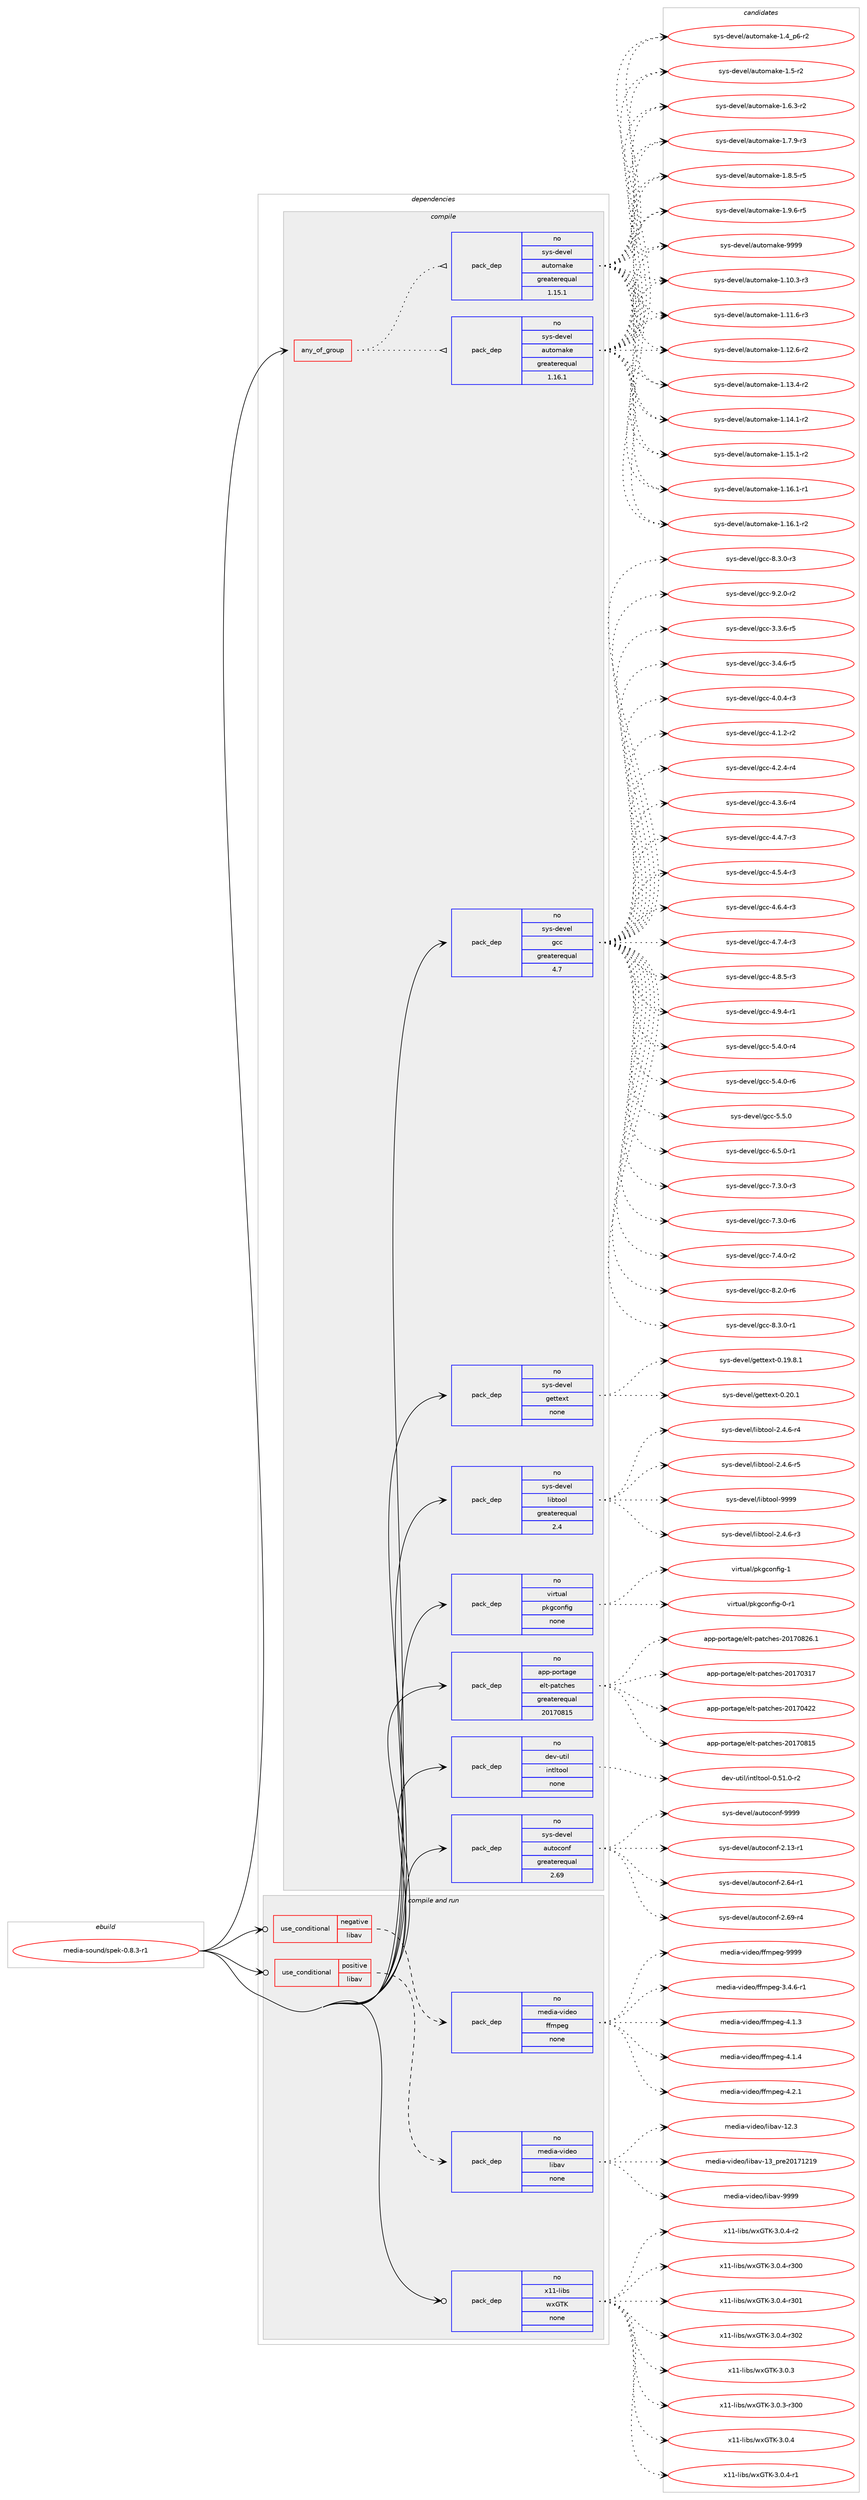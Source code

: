 digraph prolog {

# *************
# Graph options
# *************

newrank=true;
concentrate=true;
compound=true;
graph [rankdir=LR,fontname=Helvetica,fontsize=10,ranksep=1.5];#, ranksep=2.5, nodesep=0.2];
edge  [arrowhead=vee];
node  [fontname=Helvetica,fontsize=10];

# **********
# The ebuild
# **********

subgraph cluster_leftcol {
color=gray;
rank=same;
label=<<i>ebuild</i>>;
id [label="media-sound/spek-0.8.3-r1", color=red, width=4, href="../media-sound/spek-0.8.3-r1.svg"];
}

# ****************
# The dependencies
# ****************

subgraph cluster_midcol {
color=gray;
label=<<i>dependencies</i>>;
subgraph cluster_compile {
fillcolor="#eeeeee";
style=filled;
label=<<i>compile</i>>;
subgraph any13594 {
dependency803760 [label=<<TABLE BORDER="0" CELLBORDER="1" CELLSPACING="0" CELLPADDING="4"><TR><TD CELLPADDING="10">any_of_group</TD></TR></TABLE>>, shape=none, color=red];subgraph pack594528 {
dependency803761 [label=<<TABLE BORDER="0" CELLBORDER="1" CELLSPACING="0" CELLPADDING="4" WIDTH="220"><TR><TD ROWSPAN="6" CELLPADDING="30">pack_dep</TD></TR><TR><TD WIDTH="110">no</TD></TR><TR><TD>sys-devel</TD></TR><TR><TD>automake</TD></TR><TR><TD>greaterequal</TD></TR><TR><TD>1.16.1</TD></TR></TABLE>>, shape=none, color=blue];
}
dependency803760:e -> dependency803761:w [weight=20,style="dotted",arrowhead="oinv"];
subgraph pack594529 {
dependency803762 [label=<<TABLE BORDER="0" CELLBORDER="1" CELLSPACING="0" CELLPADDING="4" WIDTH="220"><TR><TD ROWSPAN="6" CELLPADDING="30">pack_dep</TD></TR><TR><TD WIDTH="110">no</TD></TR><TR><TD>sys-devel</TD></TR><TR><TD>automake</TD></TR><TR><TD>greaterequal</TD></TR><TR><TD>1.15.1</TD></TR></TABLE>>, shape=none, color=blue];
}
dependency803760:e -> dependency803762:w [weight=20,style="dotted",arrowhead="oinv"];
}
id:e -> dependency803760:w [weight=20,style="solid",arrowhead="vee"];
subgraph pack594530 {
dependency803763 [label=<<TABLE BORDER="0" CELLBORDER="1" CELLSPACING="0" CELLPADDING="4" WIDTH="220"><TR><TD ROWSPAN="6" CELLPADDING="30">pack_dep</TD></TR><TR><TD WIDTH="110">no</TD></TR><TR><TD>app-portage</TD></TR><TR><TD>elt-patches</TD></TR><TR><TD>greaterequal</TD></TR><TR><TD>20170815</TD></TR></TABLE>>, shape=none, color=blue];
}
id:e -> dependency803763:w [weight=20,style="solid",arrowhead="vee"];
subgraph pack594531 {
dependency803764 [label=<<TABLE BORDER="0" CELLBORDER="1" CELLSPACING="0" CELLPADDING="4" WIDTH="220"><TR><TD ROWSPAN="6" CELLPADDING="30">pack_dep</TD></TR><TR><TD WIDTH="110">no</TD></TR><TR><TD>dev-util</TD></TR><TR><TD>intltool</TD></TR><TR><TD>none</TD></TR><TR><TD></TD></TR></TABLE>>, shape=none, color=blue];
}
id:e -> dependency803764:w [weight=20,style="solid",arrowhead="vee"];
subgraph pack594532 {
dependency803765 [label=<<TABLE BORDER="0" CELLBORDER="1" CELLSPACING="0" CELLPADDING="4" WIDTH="220"><TR><TD ROWSPAN="6" CELLPADDING="30">pack_dep</TD></TR><TR><TD WIDTH="110">no</TD></TR><TR><TD>sys-devel</TD></TR><TR><TD>autoconf</TD></TR><TR><TD>greaterequal</TD></TR><TR><TD>2.69</TD></TR></TABLE>>, shape=none, color=blue];
}
id:e -> dependency803765:w [weight=20,style="solid",arrowhead="vee"];
subgraph pack594533 {
dependency803766 [label=<<TABLE BORDER="0" CELLBORDER="1" CELLSPACING="0" CELLPADDING="4" WIDTH="220"><TR><TD ROWSPAN="6" CELLPADDING="30">pack_dep</TD></TR><TR><TD WIDTH="110">no</TD></TR><TR><TD>sys-devel</TD></TR><TR><TD>gcc</TD></TR><TR><TD>greaterequal</TD></TR><TR><TD>4.7</TD></TR></TABLE>>, shape=none, color=blue];
}
id:e -> dependency803766:w [weight=20,style="solid",arrowhead="vee"];
subgraph pack594534 {
dependency803767 [label=<<TABLE BORDER="0" CELLBORDER="1" CELLSPACING="0" CELLPADDING="4" WIDTH="220"><TR><TD ROWSPAN="6" CELLPADDING="30">pack_dep</TD></TR><TR><TD WIDTH="110">no</TD></TR><TR><TD>sys-devel</TD></TR><TR><TD>gettext</TD></TR><TR><TD>none</TD></TR><TR><TD></TD></TR></TABLE>>, shape=none, color=blue];
}
id:e -> dependency803767:w [weight=20,style="solid",arrowhead="vee"];
subgraph pack594535 {
dependency803768 [label=<<TABLE BORDER="0" CELLBORDER="1" CELLSPACING="0" CELLPADDING="4" WIDTH="220"><TR><TD ROWSPAN="6" CELLPADDING="30">pack_dep</TD></TR><TR><TD WIDTH="110">no</TD></TR><TR><TD>sys-devel</TD></TR><TR><TD>libtool</TD></TR><TR><TD>greaterequal</TD></TR><TR><TD>2.4</TD></TR></TABLE>>, shape=none, color=blue];
}
id:e -> dependency803768:w [weight=20,style="solid",arrowhead="vee"];
subgraph pack594536 {
dependency803769 [label=<<TABLE BORDER="0" CELLBORDER="1" CELLSPACING="0" CELLPADDING="4" WIDTH="220"><TR><TD ROWSPAN="6" CELLPADDING="30">pack_dep</TD></TR><TR><TD WIDTH="110">no</TD></TR><TR><TD>virtual</TD></TR><TR><TD>pkgconfig</TD></TR><TR><TD>none</TD></TR><TR><TD></TD></TR></TABLE>>, shape=none, color=blue];
}
id:e -> dependency803769:w [weight=20,style="solid",arrowhead="vee"];
}
subgraph cluster_compileandrun {
fillcolor="#eeeeee";
style=filled;
label=<<i>compile and run</i>>;
subgraph cond195190 {
dependency803770 [label=<<TABLE BORDER="0" CELLBORDER="1" CELLSPACING="0" CELLPADDING="4"><TR><TD ROWSPAN="3" CELLPADDING="10">use_conditional</TD></TR><TR><TD>negative</TD></TR><TR><TD>libav</TD></TR></TABLE>>, shape=none, color=red];
subgraph pack594537 {
dependency803771 [label=<<TABLE BORDER="0" CELLBORDER="1" CELLSPACING="0" CELLPADDING="4" WIDTH="220"><TR><TD ROWSPAN="6" CELLPADDING="30">pack_dep</TD></TR><TR><TD WIDTH="110">no</TD></TR><TR><TD>media-video</TD></TR><TR><TD>ffmpeg</TD></TR><TR><TD>none</TD></TR><TR><TD></TD></TR></TABLE>>, shape=none, color=blue];
}
dependency803770:e -> dependency803771:w [weight=20,style="dashed",arrowhead="vee"];
}
id:e -> dependency803770:w [weight=20,style="solid",arrowhead="odotvee"];
subgraph cond195191 {
dependency803772 [label=<<TABLE BORDER="0" CELLBORDER="1" CELLSPACING="0" CELLPADDING="4"><TR><TD ROWSPAN="3" CELLPADDING="10">use_conditional</TD></TR><TR><TD>positive</TD></TR><TR><TD>libav</TD></TR></TABLE>>, shape=none, color=red];
subgraph pack594538 {
dependency803773 [label=<<TABLE BORDER="0" CELLBORDER="1" CELLSPACING="0" CELLPADDING="4" WIDTH="220"><TR><TD ROWSPAN="6" CELLPADDING="30">pack_dep</TD></TR><TR><TD WIDTH="110">no</TD></TR><TR><TD>media-video</TD></TR><TR><TD>libav</TD></TR><TR><TD>none</TD></TR><TR><TD></TD></TR></TABLE>>, shape=none, color=blue];
}
dependency803772:e -> dependency803773:w [weight=20,style="dashed",arrowhead="vee"];
}
id:e -> dependency803772:w [weight=20,style="solid",arrowhead="odotvee"];
subgraph pack594539 {
dependency803774 [label=<<TABLE BORDER="0" CELLBORDER="1" CELLSPACING="0" CELLPADDING="4" WIDTH="220"><TR><TD ROWSPAN="6" CELLPADDING="30">pack_dep</TD></TR><TR><TD WIDTH="110">no</TD></TR><TR><TD>x11-libs</TD></TR><TR><TD>wxGTK</TD></TR><TR><TD>none</TD></TR><TR><TD></TD></TR></TABLE>>, shape=none, color=blue];
}
id:e -> dependency803774:w [weight=20,style="solid",arrowhead="odotvee"];
}
subgraph cluster_run {
fillcolor="#eeeeee";
style=filled;
label=<<i>run</i>>;
}
}

# **************
# The candidates
# **************

subgraph cluster_choices {
rank=same;
color=gray;
label=<<i>candidates</i>>;

subgraph choice594528 {
color=black;
nodesep=1;
choice11512111545100101118101108479711711611110997107101454946494846514511451 [label="sys-devel/automake-1.10.3-r3", color=red, width=4,href="../sys-devel/automake-1.10.3-r3.svg"];
choice11512111545100101118101108479711711611110997107101454946494946544511451 [label="sys-devel/automake-1.11.6-r3", color=red, width=4,href="../sys-devel/automake-1.11.6-r3.svg"];
choice11512111545100101118101108479711711611110997107101454946495046544511450 [label="sys-devel/automake-1.12.6-r2", color=red, width=4,href="../sys-devel/automake-1.12.6-r2.svg"];
choice11512111545100101118101108479711711611110997107101454946495146524511450 [label="sys-devel/automake-1.13.4-r2", color=red, width=4,href="../sys-devel/automake-1.13.4-r2.svg"];
choice11512111545100101118101108479711711611110997107101454946495246494511450 [label="sys-devel/automake-1.14.1-r2", color=red, width=4,href="../sys-devel/automake-1.14.1-r2.svg"];
choice11512111545100101118101108479711711611110997107101454946495346494511450 [label="sys-devel/automake-1.15.1-r2", color=red, width=4,href="../sys-devel/automake-1.15.1-r2.svg"];
choice11512111545100101118101108479711711611110997107101454946495446494511449 [label="sys-devel/automake-1.16.1-r1", color=red, width=4,href="../sys-devel/automake-1.16.1-r1.svg"];
choice11512111545100101118101108479711711611110997107101454946495446494511450 [label="sys-devel/automake-1.16.1-r2", color=red, width=4,href="../sys-devel/automake-1.16.1-r2.svg"];
choice115121115451001011181011084797117116111109971071014549465295112544511450 [label="sys-devel/automake-1.4_p6-r2", color=red, width=4,href="../sys-devel/automake-1.4_p6-r2.svg"];
choice11512111545100101118101108479711711611110997107101454946534511450 [label="sys-devel/automake-1.5-r2", color=red, width=4,href="../sys-devel/automake-1.5-r2.svg"];
choice115121115451001011181011084797117116111109971071014549465446514511450 [label="sys-devel/automake-1.6.3-r2", color=red, width=4,href="../sys-devel/automake-1.6.3-r2.svg"];
choice115121115451001011181011084797117116111109971071014549465546574511451 [label="sys-devel/automake-1.7.9-r3", color=red, width=4,href="../sys-devel/automake-1.7.9-r3.svg"];
choice115121115451001011181011084797117116111109971071014549465646534511453 [label="sys-devel/automake-1.8.5-r5", color=red, width=4,href="../sys-devel/automake-1.8.5-r5.svg"];
choice115121115451001011181011084797117116111109971071014549465746544511453 [label="sys-devel/automake-1.9.6-r5", color=red, width=4,href="../sys-devel/automake-1.9.6-r5.svg"];
choice115121115451001011181011084797117116111109971071014557575757 [label="sys-devel/automake-9999", color=red, width=4,href="../sys-devel/automake-9999.svg"];
dependency803761:e -> choice11512111545100101118101108479711711611110997107101454946494846514511451:w [style=dotted,weight="100"];
dependency803761:e -> choice11512111545100101118101108479711711611110997107101454946494946544511451:w [style=dotted,weight="100"];
dependency803761:e -> choice11512111545100101118101108479711711611110997107101454946495046544511450:w [style=dotted,weight="100"];
dependency803761:e -> choice11512111545100101118101108479711711611110997107101454946495146524511450:w [style=dotted,weight="100"];
dependency803761:e -> choice11512111545100101118101108479711711611110997107101454946495246494511450:w [style=dotted,weight="100"];
dependency803761:e -> choice11512111545100101118101108479711711611110997107101454946495346494511450:w [style=dotted,weight="100"];
dependency803761:e -> choice11512111545100101118101108479711711611110997107101454946495446494511449:w [style=dotted,weight="100"];
dependency803761:e -> choice11512111545100101118101108479711711611110997107101454946495446494511450:w [style=dotted,weight="100"];
dependency803761:e -> choice115121115451001011181011084797117116111109971071014549465295112544511450:w [style=dotted,weight="100"];
dependency803761:e -> choice11512111545100101118101108479711711611110997107101454946534511450:w [style=dotted,weight="100"];
dependency803761:e -> choice115121115451001011181011084797117116111109971071014549465446514511450:w [style=dotted,weight="100"];
dependency803761:e -> choice115121115451001011181011084797117116111109971071014549465546574511451:w [style=dotted,weight="100"];
dependency803761:e -> choice115121115451001011181011084797117116111109971071014549465646534511453:w [style=dotted,weight="100"];
dependency803761:e -> choice115121115451001011181011084797117116111109971071014549465746544511453:w [style=dotted,weight="100"];
dependency803761:e -> choice115121115451001011181011084797117116111109971071014557575757:w [style=dotted,weight="100"];
}
subgraph choice594529 {
color=black;
nodesep=1;
choice11512111545100101118101108479711711611110997107101454946494846514511451 [label="sys-devel/automake-1.10.3-r3", color=red, width=4,href="../sys-devel/automake-1.10.3-r3.svg"];
choice11512111545100101118101108479711711611110997107101454946494946544511451 [label="sys-devel/automake-1.11.6-r3", color=red, width=4,href="../sys-devel/automake-1.11.6-r3.svg"];
choice11512111545100101118101108479711711611110997107101454946495046544511450 [label="sys-devel/automake-1.12.6-r2", color=red, width=4,href="../sys-devel/automake-1.12.6-r2.svg"];
choice11512111545100101118101108479711711611110997107101454946495146524511450 [label="sys-devel/automake-1.13.4-r2", color=red, width=4,href="../sys-devel/automake-1.13.4-r2.svg"];
choice11512111545100101118101108479711711611110997107101454946495246494511450 [label="sys-devel/automake-1.14.1-r2", color=red, width=4,href="../sys-devel/automake-1.14.1-r2.svg"];
choice11512111545100101118101108479711711611110997107101454946495346494511450 [label="sys-devel/automake-1.15.1-r2", color=red, width=4,href="../sys-devel/automake-1.15.1-r2.svg"];
choice11512111545100101118101108479711711611110997107101454946495446494511449 [label="sys-devel/automake-1.16.1-r1", color=red, width=4,href="../sys-devel/automake-1.16.1-r1.svg"];
choice11512111545100101118101108479711711611110997107101454946495446494511450 [label="sys-devel/automake-1.16.1-r2", color=red, width=4,href="../sys-devel/automake-1.16.1-r2.svg"];
choice115121115451001011181011084797117116111109971071014549465295112544511450 [label="sys-devel/automake-1.4_p6-r2", color=red, width=4,href="../sys-devel/automake-1.4_p6-r2.svg"];
choice11512111545100101118101108479711711611110997107101454946534511450 [label="sys-devel/automake-1.5-r2", color=red, width=4,href="../sys-devel/automake-1.5-r2.svg"];
choice115121115451001011181011084797117116111109971071014549465446514511450 [label="sys-devel/automake-1.6.3-r2", color=red, width=4,href="../sys-devel/automake-1.6.3-r2.svg"];
choice115121115451001011181011084797117116111109971071014549465546574511451 [label="sys-devel/automake-1.7.9-r3", color=red, width=4,href="../sys-devel/automake-1.7.9-r3.svg"];
choice115121115451001011181011084797117116111109971071014549465646534511453 [label="sys-devel/automake-1.8.5-r5", color=red, width=4,href="../sys-devel/automake-1.8.5-r5.svg"];
choice115121115451001011181011084797117116111109971071014549465746544511453 [label="sys-devel/automake-1.9.6-r5", color=red, width=4,href="../sys-devel/automake-1.9.6-r5.svg"];
choice115121115451001011181011084797117116111109971071014557575757 [label="sys-devel/automake-9999", color=red, width=4,href="../sys-devel/automake-9999.svg"];
dependency803762:e -> choice11512111545100101118101108479711711611110997107101454946494846514511451:w [style=dotted,weight="100"];
dependency803762:e -> choice11512111545100101118101108479711711611110997107101454946494946544511451:w [style=dotted,weight="100"];
dependency803762:e -> choice11512111545100101118101108479711711611110997107101454946495046544511450:w [style=dotted,weight="100"];
dependency803762:e -> choice11512111545100101118101108479711711611110997107101454946495146524511450:w [style=dotted,weight="100"];
dependency803762:e -> choice11512111545100101118101108479711711611110997107101454946495246494511450:w [style=dotted,weight="100"];
dependency803762:e -> choice11512111545100101118101108479711711611110997107101454946495346494511450:w [style=dotted,weight="100"];
dependency803762:e -> choice11512111545100101118101108479711711611110997107101454946495446494511449:w [style=dotted,weight="100"];
dependency803762:e -> choice11512111545100101118101108479711711611110997107101454946495446494511450:w [style=dotted,weight="100"];
dependency803762:e -> choice115121115451001011181011084797117116111109971071014549465295112544511450:w [style=dotted,weight="100"];
dependency803762:e -> choice11512111545100101118101108479711711611110997107101454946534511450:w [style=dotted,weight="100"];
dependency803762:e -> choice115121115451001011181011084797117116111109971071014549465446514511450:w [style=dotted,weight="100"];
dependency803762:e -> choice115121115451001011181011084797117116111109971071014549465546574511451:w [style=dotted,weight="100"];
dependency803762:e -> choice115121115451001011181011084797117116111109971071014549465646534511453:w [style=dotted,weight="100"];
dependency803762:e -> choice115121115451001011181011084797117116111109971071014549465746544511453:w [style=dotted,weight="100"];
dependency803762:e -> choice115121115451001011181011084797117116111109971071014557575757:w [style=dotted,weight="100"];
}
subgraph choice594530 {
color=black;
nodesep=1;
choice97112112451121111141169710310147101108116451129711699104101115455048495548514955 [label="app-portage/elt-patches-20170317", color=red, width=4,href="../app-portage/elt-patches-20170317.svg"];
choice97112112451121111141169710310147101108116451129711699104101115455048495548525050 [label="app-portage/elt-patches-20170422", color=red, width=4,href="../app-portage/elt-patches-20170422.svg"];
choice97112112451121111141169710310147101108116451129711699104101115455048495548564953 [label="app-portage/elt-patches-20170815", color=red, width=4,href="../app-portage/elt-patches-20170815.svg"];
choice971121124511211111411697103101471011081164511297116991041011154550484955485650544649 [label="app-portage/elt-patches-20170826.1", color=red, width=4,href="../app-portage/elt-patches-20170826.1.svg"];
dependency803763:e -> choice97112112451121111141169710310147101108116451129711699104101115455048495548514955:w [style=dotted,weight="100"];
dependency803763:e -> choice97112112451121111141169710310147101108116451129711699104101115455048495548525050:w [style=dotted,weight="100"];
dependency803763:e -> choice97112112451121111141169710310147101108116451129711699104101115455048495548564953:w [style=dotted,weight="100"];
dependency803763:e -> choice971121124511211111411697103101471011081164511297116991041011154550484955485650544649:w [style=dotted,weight="100"];
}
subgraph choice594531 {
color=black;
nodesep=1;
choice1001011184511711610510847105110116108116111111108454846534946484511450 [label="dev-util/intltool-0.51.0-r2", color=red, width=4,href="../dev-util/intltool-0.51.0-r2.svg"];
dependency803764:e -> choice1001011184511711610510847105110116108116111111108454846534946484511450:w [style=dotted,weight="100"];
}
subgraph choice594532 {
color=black;
nodesep=1;
choice1151211154510010111810110847971171161119911111010245504649514511449 [label="sys-devel/autoconf-2.13-r1", color=red, width=4,href="../sys-devel/autoconf-2.13-r1.svg"];
choice1151211154510010111810110847971171161119911111010245504654524511449 [label="sys-devel/autoconf-2.64-r1", color=red, width=4,href="../sys-devel/autoconf-2.64-r1.svg"];
choice1151211154510010111810110847971171161119911111010245504654574511452 [label="sys-devel/autoconf-2.69-r4", color=red, width=4,href="../sys-devel/autoconf-2.69-r4.svg"];
choice115121115451001011181011084797117116111991111101024557575757 [label="sys-devel/autoconf-9999", color=red, width=4,href="../sys-devel/autoconf-9999.svg"];
dependency803765:e -> choice1151211154510010111810110847971171161119911111010245504649514511449:w [style=dotted,weight="100"];
dependency803765:e -> choice1151211154510010111810110847971171161119911111010245504654524511449:w [style=dotted,weight="100"];
dependency803765:e -> choice1151211154510010111810110847971171161119911111010245504654574511452:w [style=dotted,weight="100"];
dependency803765:e -> choice115121115451001011181011084797117116111991111101024557575757:w [style=dotted,weight="100"];
}
subgraph choice594533 {
color=black;
nodesep=1;
choice115121115451001011181011084710399994551465146544511453 [label="sys-devel/gcc-3.3.6-r5", color=red, width=4,href="../sys-devel/gcc-3.3.6-r5.svg"];
choice115121115451001011181011084710399994551465246544511453 [label="sys-devel/gcc-3.4.6-r5", color=red, width=4,href="../sys-devel/gcc-3.4.6-r5.svg"];
choice115121115451001011181011084710399994552464846524511451 [label="sys-devel/gcc-4.0.4-r3", color=red, width=4,href="../sys-devel/gcc-4.0.4-r3.svg"];
choice115121115451001011181011084710399994552464946504511450 [label="sys-devel/gcc-4.1.2-r2", color=red, width=4,href="../sys-devel/gcc-4.1.2-r2.svg"];
choice115121115451001011181011084710399994552465046524511452 [label="sys-devel/gcc-4.2.4-r4", color=red, width=4,href="../sys-devel/gcc-4.2.4-r4.svg"];
choice115121115451001011181011084710399994552465146544511452 [label="sys-devel/gcc-4.3.6-r4", color=red, width=4,href="../sys-devel/gcc-4.3.6-r4.svg"];
choice115121115451001011181011084710399994552465246554511451 [label="sys-devel/gcc-4.4.7-r3", color=red, width=4,href="../sys-devel/gcc-4.4.7-r3.svg"];
choice115121115451001011181011084710399994552465346524511451 [label="sys-devel/gcc-4.5.4-r3", color=red, width=4,href="../sys-devel/gcc-4.5.4-r3.svg"];
choice115121115451001011181011084710399994552465446524511451 [label="sys-devel/gcc-4.6.4-r3", color=red, width=4,href="../sys-devel/gcc-4.6.4-r3.svg"];
choice115121115451001011181011084710399994552465546524511451 [label="sys-devel/gcc-4.7.4-r3", color=red, width=4,href="../sys-devel/gcc-4.7.4-r3.svg"];
choice115121115451001011181011084710399994552465646534511451 [label="sys-devel/gcc-4.8.5-r3", color=red, width=4,href="../sys-devel/gcc-4.8.5-r3.svg"];
choice115121115451001011181011084710399994552465746524511449 [label="sys-devel/gcc-4.9.4-r1", color=red, width=4,href="../sys-devel/gcc-4.9.4-r1.svg"];
choice115121115451001011181011084710399994553465246484511452 [label="sys-devel/gcc-5.4.0-r4", color=red, width=4,href="../sys-devel/gcc-5.4.0-r4.svg"];
choice115121115451001011181011084710399994553465246484511454 [label="sys-devel/gcc-5.4.0-r6", color=red, width=4,href="../sys-devel/gcc-5.4.0-r6.svg"];
choice11512111545100101118101108471039999455346534648 [label="sys-devel/gcc-5.5.0", color=red, width=4,href="../sys-devel/gcc-5.5.0.svg"];
choice115121115451001011181011084710399994554465346484511449 [label="sys-devel/gcc-6.5.0-r1", color=red, width=4,href="../sys-devel/gcc-6.5.0-r1.svg"];
choice115121115451001011181011084710399994555465146484511451 [label="sys-devel/gcc-7.3.0-r3", color=red, width=4,href="../sys-devel/gcc-7.3.0-r3.svg"];
choice115121115451001011181011084710399994555465146484511454 [label="sys-devel/gcc-7.3.0-r6", color=red, width=4,href="../sys-devel/gcc-7.3.0-r6.svg"];
choice115121115451001011181011084710399994555465246484511450 [label="sys-devel/gcc-7.4.0-r2", color=red, width=4,href="../sys-devel/gcc-7.4.0-r2.svg"];
choice115121115451001011181011084710399994556465046484511454 [label="sys-devel/gcc-8.2.0-r6", color=red, width=4,href="../sys-devel/gcc-8.2.0-r6.svg"];
choice115121115451001011181011084710399994556465146484511449 [label="sys-devel/gcc-8.3.0-r1", color=red, width=4,href="../sys-devel/gcc-8.3.0-r1.svg"];
choice115121115451001011181011084710399994556465146484511451 [label="sys-devel/gcc-8.3.0-r3", color=red, width=4,href="../sys-devel/gcc-8.3.0-r3.svg"];
choice115121115451001011181011084710399994557465046484511450 [label="sys-devel/gcc-9.2.0-r2", color=red, width=4,href="../sys-devel/gcc-9.2.0-r2.svg"];
dependency803766:e -> choice115121115451001011181011084710399994551465146544511453:w [style=dotted,weight="100"];
dependency803766:e -> choice115121115451001011181011084710399994551465246544511453:w [style=dotted,weight="100"];
dependency803766:e -> choice115121115451001011181011084710399994552464846524511451:w [style=dotted,weight="100"];
dependency803766:e -> choice115121115451001011181011084710399994552464946504511450:w [style=dotted,weight="100"];
dependency803766:e -> choice115121115451001011181011084710399994552465046524511452:w [style=dotted,weight="100"];
dependency803766:e -> choice115121115451001011181011084710399994552465146544511452:w [style=dotted,weight="100"];
dependency803766:e -> choice115121115451001011181011084710399994552465246554511451:w [style=dotted,weight="100"];
dependency803766:e -> choice115121115451001011181011084710399994552465346524511451:w [style=dotted,weight="100"];
dependency803766:e -> choice115121115451001011181011084710399994552465446524511451:w [style=dotted,weight="100"];
dependency803766:e -> choice115121115451001011181011084710399994552465546524511451:w [style=dotted,weight="100"];
dependency803766:e -> choice115121115451001011181011084710399994552465646534511451:w [style=dotted,weight="100"];
dependency803766:e -> choice115121115451001011181011084710399994552465746524511449:w [style=dotted,weight="100"];
dependency803766:e -> choice115121115451001011181011084710399994553465246484511452:w [style=dotted,weight="100"];
dependency803766:e -> choice115121115451001011181011084710399994553465246484511454:w [style=dotted,weight="100"];
dependency803766:e -> choice11512111545100101118101108471039999455346534648:w [style=dotted,weight="100"];
dependency803766:e -> choice115121115451001011181011084710399994554465346484511449:w [style=dotted,weight="100"];
dependency803766:e -> choice115121115451001011181011084710399994555465146484511451:w [style=dotted,weight="100"];
dependency803766:e -> choice115121115451001011181011084710399994555465146484511454:w [style=dotted,weight="100"];
dependency803766:e -> choice115121115451001011181011084710399994555465246484511450:w [style=dotted,weight="100"];
dependency803766:e -> choice115121115451001011181011084710399994556465046484511454:w [style=dotted,weight="100"];
dependency803766:e -> choice115121115451001011181011084710399994556465146484511449:w [style=dotted,weight="100"];
dependency803766:e -> choice115121115451001011181011084710399994556465146484511451:w [style=dotted,weight="100"];
dependency803766:e -> choice115121115451001011181011084710399994557465046484511450:w [style=dotted,weight="100"];
}
subgraph choice594534 {
color=black;
nodesep=1;
choice1151211154510010111810110847103101116116101120116454846495746564649 [label="sys-devel/gettext-0.19.8.1", color=red, width=4,href="../sys-devel/gettext-0.19.8.1.svg"];
choice115121115451001011181011084710310111611610112011645484650484649 [label="sys-devel/gettext-0.20.1", color=red, width=4,href="../sys-devel/gettext-0.20.1.svg"];
dependency803767:e -> choice1151211154510010111810110847103101116116101120116454846495746564649:w [style=dotted,weight="100"];
dependency803767:e -> choice115121115451001011181011084710310111611610112011645484650484649:w [style=dotted,weight="100"];
}
subgraph choice594535 {
color=black;
nodesep=1;
choice1151211154510010111810110847108105981161111111084550465246544511451 [label="sys-devel/libtool-2.4.6-r3", color=red, width=4,href="../sys-devel/libtool-2.4.6-r3.svg"];
choice1151211154510010111810110847108105981161111111084550465246544511452 [label="sys-devel/libtool-2.4.6-r4", color=red, width=4,href="../sys-devel/libtool-2.4.6-r4.svg"];
choice1151211154510010111810110847108105981161111111084550465246544511453 [label="sys-devel/libtool-2.4.6-r5", color=red, width=4,href="../sys-devel/libtool-2.4.6-r5.svg"];
choice1151211154510010111810110847108105981161111111084557575757 [label="sys-devel/libtool-9999", color=red, width=4,href="../sys-devel/libtool-9999.svg"];
dependency803768:e -> choice1151211154510010111810110847108105981161111111084550465246544511451:w [style=dotted,weight="100"];
dependency803768:e -> choice1151211154510010111810110847108105981161111111084550465246544511452:w [style=dotted,weight="100"];
dependency803768:e -> choice1151211154510010111810110847108105981161111111084550465246544511453:w [style=dotted,weight="100"];
dependency803768:e -> choice1151211154510010111810110847108105981161111111084557575757:w [style=dotted,weight="100"];
}
subgraph choice594536 {
color=black;
nodesep=1;
choice11810511411611797108471121071039911111010210510345484511449 [label="virtual/pkgconfig-0-r1", color=red, width=4,href="../virtual/pkgconfig-0-r1.svg"];
choice1181051141161179710847112107103991111101021051034549 [label="virtual/pkgconfig-1", color=red, width=4,href="../virtual/pkgconfig-1.svg"];
dependency803769:e -> choice11810511411611797108471121071039911111010210510345484511449:w [style=dotted,weight="100"];
dependency803769:e -> choice1181051141161179710847112107103991111101021051034549:w [style=dotted,weight="100"];
}
subgraph choice594537 {
color=black;
nodesep=1;
choice1091011001059745118105100101111471021021091121011034551465246544511449 [label="media-video/ffmpeg-3.4.6-r1", color=red, width=4,href="../media-video/ffmpeg-3.4.6-r1.svg"];
choice109101100105974511810510010111147102102109112101103455246494651 [label="media-video/ffmpeg-4.1.3", color=red, width=4,href="../media-video/ffmpeg-4.1.3.svg"];
choice109101100105974511810510010111147102102109112101103455246494652 [label="media-video/ffmpeg-4.1.4", color=red, width=4,href="../media-video/ffmpeg-4.1.4.svg"];
choice109101100105974511810510010111147102102109112101103455246504649 [label="media-video/ffmpeg-4.2.1", color=red, width=4,href="../media-video/ffmpeg-4.2.1.svg"];
choice1091011001059745118105100101111471021021091121011034557575757 [label="media-video/ffmpeg-9999", color=red, width=4,href="../media-video/ffmpeg-9999.svg"];
dependency803771:e -> choice1091011001059745118105100101111471021021091121011034551465246544511449:w [style=dotted,weight="100"];
dependency803771:e -> choice109101100105974511810510010111147102102109112101103455246494651:w [style=dotted,weight="100"];
dependency803771:e -> choice109101100105974511810510010111147102102109112101103455246494652:w [style=dotted,weight="100"];
dependency803771:e -> choice109101100105974511810510010111147102102109112101103455246504649:w [style=dotted,weight="100"];
dependency803771:e -> choice1091011001059745118105100101111471021021091121011034557575757:w [style=dotted,weight="100"];
}
subgraph choice594538 {
color=black;
nodesep=1;
choice10910110010597451181051001011114710810598971184549504651 [label="media-video/libav-12.3", color=red, width=4,href="../media-video/libav-12.3.svg"];
choice1091011001059745118105100101111471081059897118454951951121141015048495549504957 [label="media-video/libav-13_pre20171219", color=red, width=4,href="../media-video/libav-13_pre20171219.svg"];
choice10910110010597451181051001011114710810598971184557575757 [label="media-video/libav-9999", color=red, width=4,href="../media-video/libav-9999.svg"];
dependency803773:e -> choice10910110010597451181051001011114710810598971184549504651:w [style=dotted,weight="100"];
dependency803773:e -> choice1091011001059745118105100101111471081059897118454951951121141015048495549504957:w [style=dotted,weight="100"];
dependency803773:e -> choice10910110010597451181051001011114710810598971184557575757:w [style=dotted,weight="100"];
}
subgraph choice594539 {
color=black;
nodesep=1;
choice1204949451081059811547119120718475455146484651 [label="x11-libs/wxGTK-3.0.3", color=red, width=4,href="../x11-libs/wxGTK-3.0.3.svg"];
choice120494945108105981154711912071847545514648465145114514848 [label="x11-libs/wxGTK-3.0.3-r300", color=red, width=4,href="../x11-libs/wxGTK-3.0.3-r300.svg"];
choice1204949451081059811547119120718475455146484652 [label="x11-libs/wxGTK-3.0.4", color=red, width=4,href="../x11-libs/wxGTK-3.0.4.svg"];
choice12049494510810598115471191207184754551464846524511449 [label="x11-libs/wxGTK-3.0.4-r1", color=red, width=4,href="../x11-libs/wxGTK-3.0.4-r1.svg"];
choice12049494510810598115471191207184754551464846524511450 [label="x11-libs/wxGTK-3.0.4-r2", color=red, width=4,href="../x11-libs/wxGTK-3.0.4-r2.svg"];
choice120494945108105981154711912071847545514648465245114514848 [label="x11-libs/wxGTK-3.0.4-r300", color=red, width=4,href="../x11-libs/wxGTK-3.0.4-r300.svg"];
choice120494945108105981154711912071847545514648465245114514849 [label="x11-libs/wxGTK-3.0.4-r301", color=red, width=4,href="../x11-libs/wxGTK-3.0.4-r301.svg"];
choice120494945108105981154711912071847545514648465245114514850 [label="x11-libs/wxGTK-3.0.4-r302", color=red, width=4,href="../x11-libs/wxGTK-3.0.4-r302.svg"];
dependency803774:e -> choice1204949451081059811547119120718475455146484651:w [style=dotted,weight="100"];
dependency803774:e -> choice120494945108105981154711912071847545514648465145114514848:w [style=dotted,weight="100"];
dependency803774:e -> choice1204949451081059811547119120718475455146484652:w [style=dotted,weight="100"];
dependency803774:e -> choice12049494510810598115471191207184754551464846524511449:w [style=dotted,weight="100"];
dependency803774:e -> choice12049494510810598115471191207184754551464846524511450:w [style=dotted,weight="100"];
dependency803774:e -> choice120494945108105981154711912071847545514648465245114514848:w [style=dotted,weight="100"];
dependency803774:e -> choice120494945108105981154711912071847545514648465245114514849:w [style=dotted,weight="100"];
dependency803774:e -> choice120494945108105981154711912071847545514648465245114514850:w [style=dotted,weight="100"];
}
}

}
